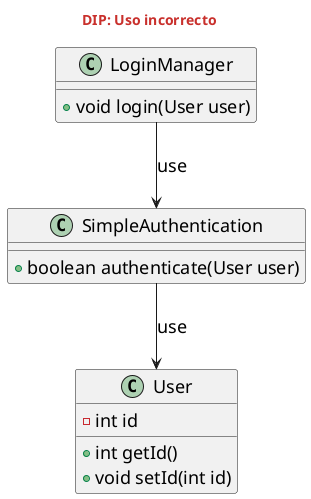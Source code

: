 @startuml
skinparam backgroundcolor transparent
skinparam classFontSize 18
skinparam noteFontSize 18
skinparam arrowFontSize 18
skinparam classAttributeFontSize 18

skinparam titleFontColor #c9302c

Title DIP: Uso incorrecto

class User{
    - int id
    + int getId()
    + void setId(int id)
}

class SimpleAuthentication{
    + boolean authenticate(User user)
}

SimpleAuthentication --> User: use

class LoginManager{
    + void login(User user)
}

LoginManager --> SimpleAuthentication: use
@enduml